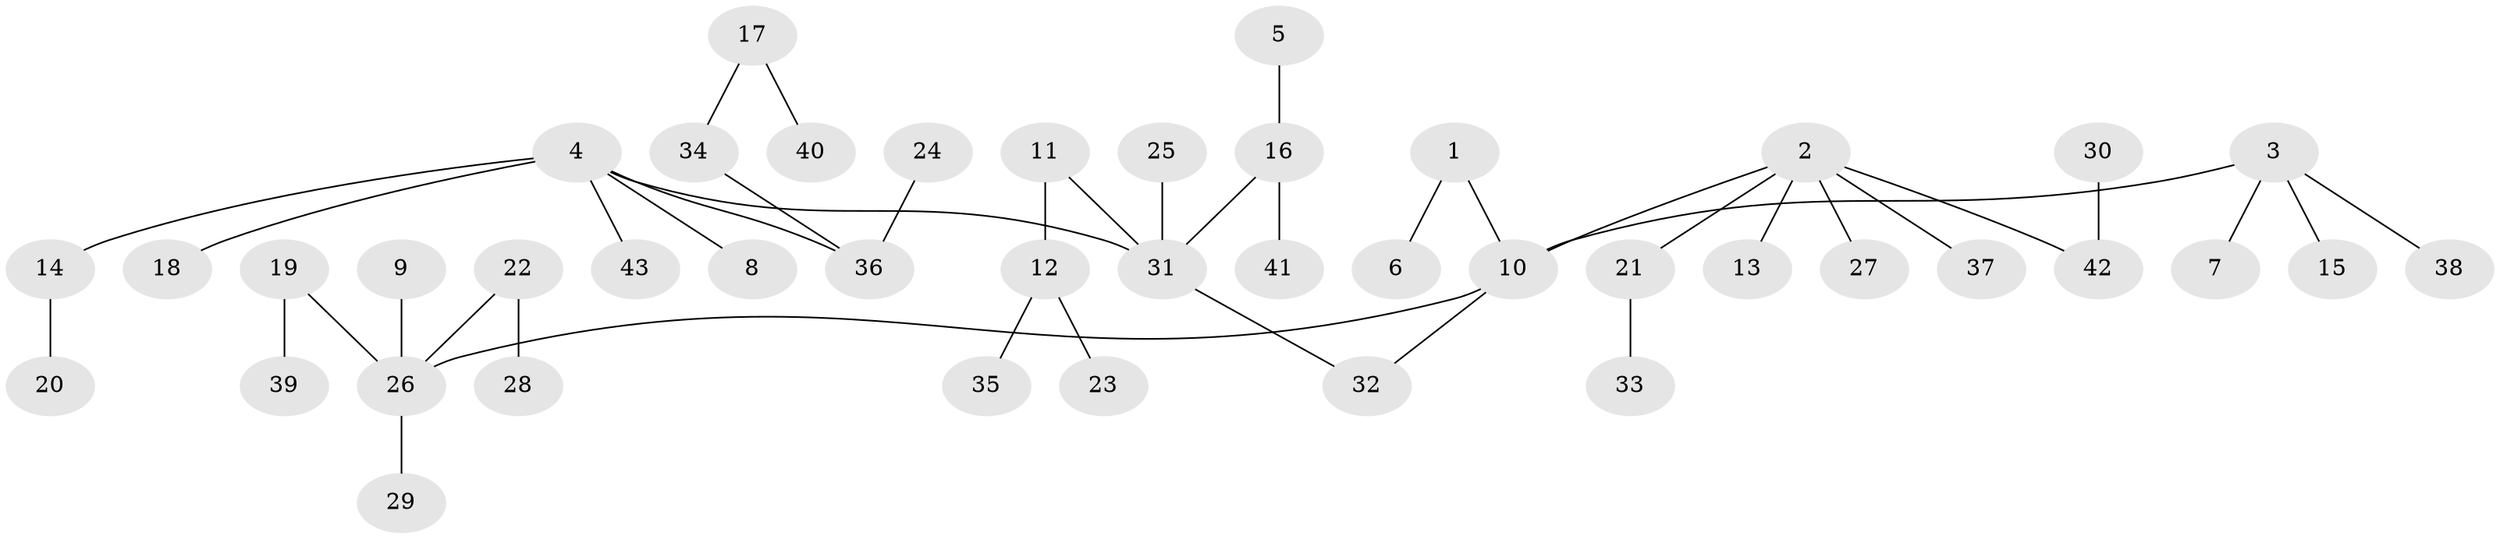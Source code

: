 // original degree distribution, {4: 0.047058823529411764, 6: 0.023529411764705882, 7: 0.011764705882352941, 2: 0.27058823529411763, 5: 0.023529411764705882, 3: 0.1411764705882353, 1: 0.4823529411764706}
// Generated by graph-tools (version 1.1) at 2025/02/03/09/25 03:02:21]
// undirected, 43 vertices, 42 edges
graph export_dot {
graph [start="1"]
  node [color=gray90,style=filled];
  1;
  2;
  3;
  4;
  5;
  6;
  7;
  8;
  9;
  10;
  11;
  12;
  13;
  14;
  15;
  16;
  17;
  18;
  19;
  20;
  21;
  22;
  23;
  24;
  25;
  26;
  27;
  28;
  29;
  30;
  31;
  32;
  33;
  34;
  35;
  36;
  37;
  38;
  39;
  40;
  41;
  42;
  43;
  1 -- 6 [weight=1.0];
  1 -- 10 [weight=1.0];
  2 -- 10 [weight=1.0];
  2 -- 13 [weight=1.0];
  2 -- 21 [weight=1.0];
  2 -- 27 [weight=1.0];
  2 -- 37 [weight=1.0];
  2 -- 42 [weight=1.0];
  3 -- 7 [weight=1.0];
  3 -- 10 [weight=1.0];
  3 -- 15 [weight=1.0];
  3 -- 38 [weight=1.0];
  4 -- 8 [weight=1.0];
  4 -- 14 [weight=1.0];
  4 -- 18 [weight=1.0];
  4 -- 31 [weight=1.0];
  4 -- 36 [weight=1.0];
  4 -- 43 [weight=1.0];
  5 -- 16 [weight=1.0];
  9 -- 26 [weight=1.0];
  10 -- 26 [weight=1.0];
  10 -- 32 [weight=1.0];
  11 -- 12 [weight=1.0];
  11 -- 31 [weight=1.0];
  12 -- 23 [weight=1.0];
  12 -- 35 [weight=1.0];
  14 -- 20 [weight=1.0];
  16 -- 31 [weight=1.0];
  16 -- 41 [weight=1.0];
  17 -- 34 [weight=1.0];
  17 -- 40 [weight=1.0];
  19 -- 26 [weight=1.0];
  19 -- 39 [weight=1.0];
  21 -- 33 [weight=1.0];
  22 -- 26 [weight=1.0];
  22 -- 28 [weight=1.0];
  24 -- 36 [weight=1.0];
  25 -- 31 [weight=1.0];
  26 -- 29 [weight=1.0];
  30 -- 42 [weight=1.0];
  31 -- 32 [weight=1.0];
  34 -- 36 [weight=1.0];
}
